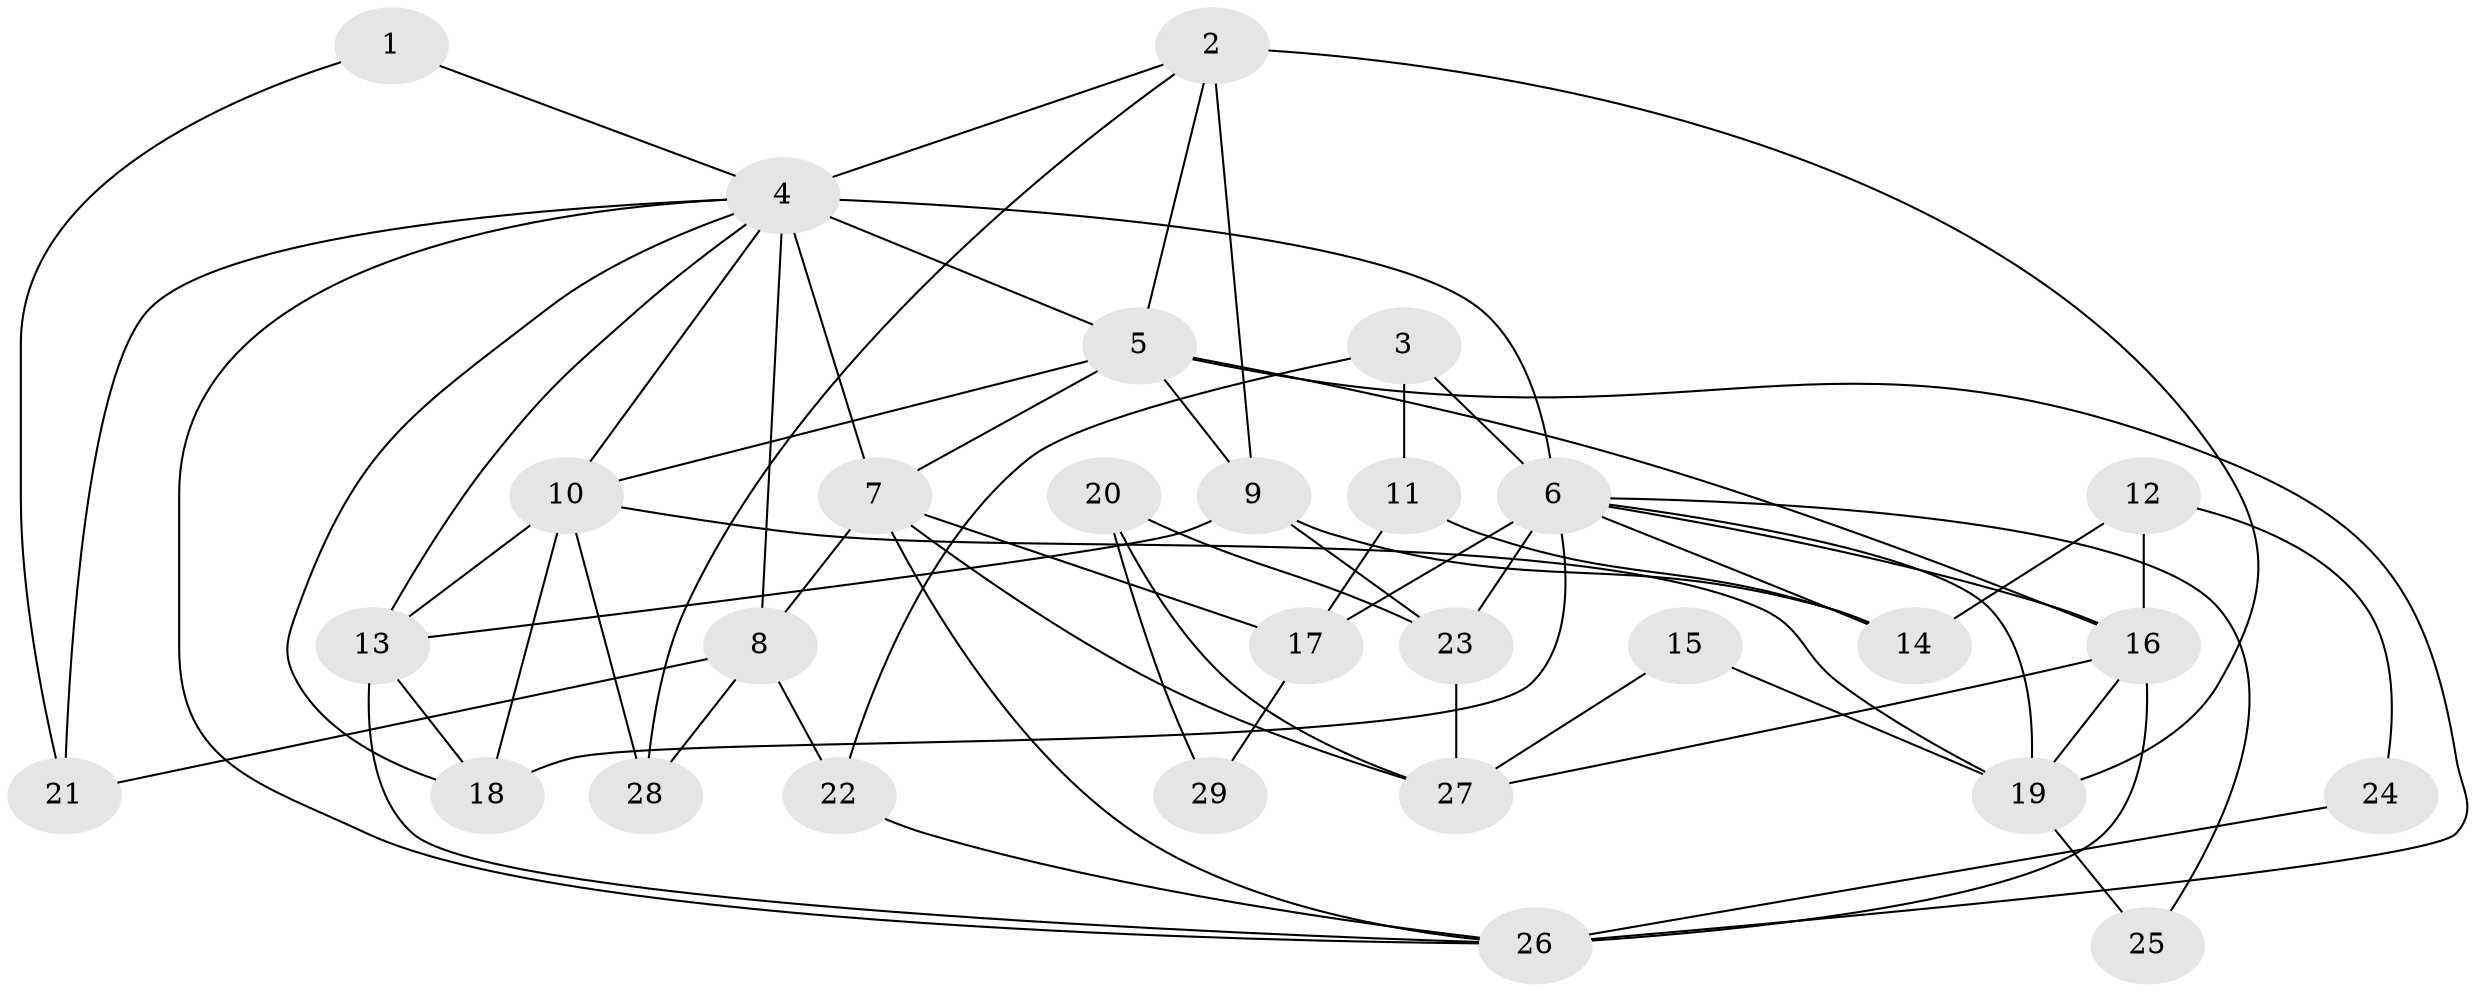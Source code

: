 // original degree distribution, {2: 0.10526315789473684, 4: 0.2631578947368421, 3: 0.2982456140350877, 5: 0.21052631578947367, 6: 0.07017543859649122, 7: 0.05263157894736842}
// Generated by graph-tools (version 1.1) at 2025/35/03/09/25 02:35:57]
// undirected, 29 vertices, 65 edges
graph export_dot {
graph [start="1"]
  node [color=gray90,style=filled];
  1;
  2;
  3;
  4;
  5;
  6;
  7;
  8;
  9;
  10;
  11;
  12;
  13;
  14;
  15;
  16;
  17;
  18;
  19;
  20;
  21;
  22;
  23;
  24;
  25;
  26;
  27;
  28;
  29;
  1 -- 4 [weight=1.0];
  1 -- 21 [weight=1.0];
  2 -- 4 [weight=1.0];
  2 -- 5 [weight=1.0];
  2 -- 9 [weight=2.0];
  2 -- 19 [weight=1.0];
  2 -- 28 [weight=1.0];
  3 -- 6 [weight=1.0];
  3 -- 11 [weight=1.0];
  3 -- 22 [weight=1.0];
  4 -- 5 [weight=1.0];
  4 -- 6 [weight=5.0];
  4 -- 7 [weight=2.0];
  4 -- 8 [weight=1.0];
  4 -- 10 [weight=2.0];
  4 -- 13 [weight=1.0];
  4 -- 18 [weight=1.0];
  4 -- 21 [weight=2.0];
  4 -- 26 [weight=1.0];
  5 -- 7 [weight=3.0];
  5 -- 9 [weight=3.0];
  5 -- 10 [weight=1.0];
  5 -- 16 [weight=2.0];
  5 -- 26 [weight=2.0];
  6 -- 14 [weight=1.0];
  6 -- 16 [weight=1.0];
  6 -- 17 [weight=1.0];
  6 -- 18 [weight=1.0];
  6 -- 19 [weight=1.0];
  6 -- 23 [weight=1.0];
  6 -- 25 [weight=1.0];
  7 -- 8 [weight=1.0];
  7 -- 17 [weight=1.0];
  7 -- 26 [weight=1.0];
  7 -- 27 [weight=1.0];
  8 -- 21 [weight=1.0];
  8 -- 22 [weight=1.0];
  8 -- 28 [weight=1.0];
  9 -- 13 [weight=1.0];
  9 -- 14 [weight=1.0];
  9 -- 23 [weight=1.0];
  10 -- 13 [weight=1.0];
  10 -- 18 [weight=1.0];
  10 -- 19 [weight=1.0];
  10 -- 28 [weight=1.0];
  11 -- 14 [weight=1.0];
  11 -- 17 [weight=1.0];
  12 -- 14 [weight=1.0];
  12 -- 16 [weight=2.0];
  12 -- 24 [weight=1.0];
  13 -- 18 [weight=2.0];
  13 -- 26 [weight=1.0];
  15 -- 19 [weight=1.0];
  15 -- 27 [weight=1.0];
  16 -- 19 [weight=1.0];
  16 -- 26 [weight=1.0];
  16 -- 27 [weight=1.0];
  17 -- 29 [weight=1.0];
  19 -- 25 [weight=1.0];
  20 -- 23 [weight=1.0];
  20 -- 27 [weight=1.0];
  20 -- 29 [weight=1.0];
  22 -- 26 [weight=1.0];
  23 -- 27 [weight=1.0];
  24 -- 26 [weight=1.0];
}
